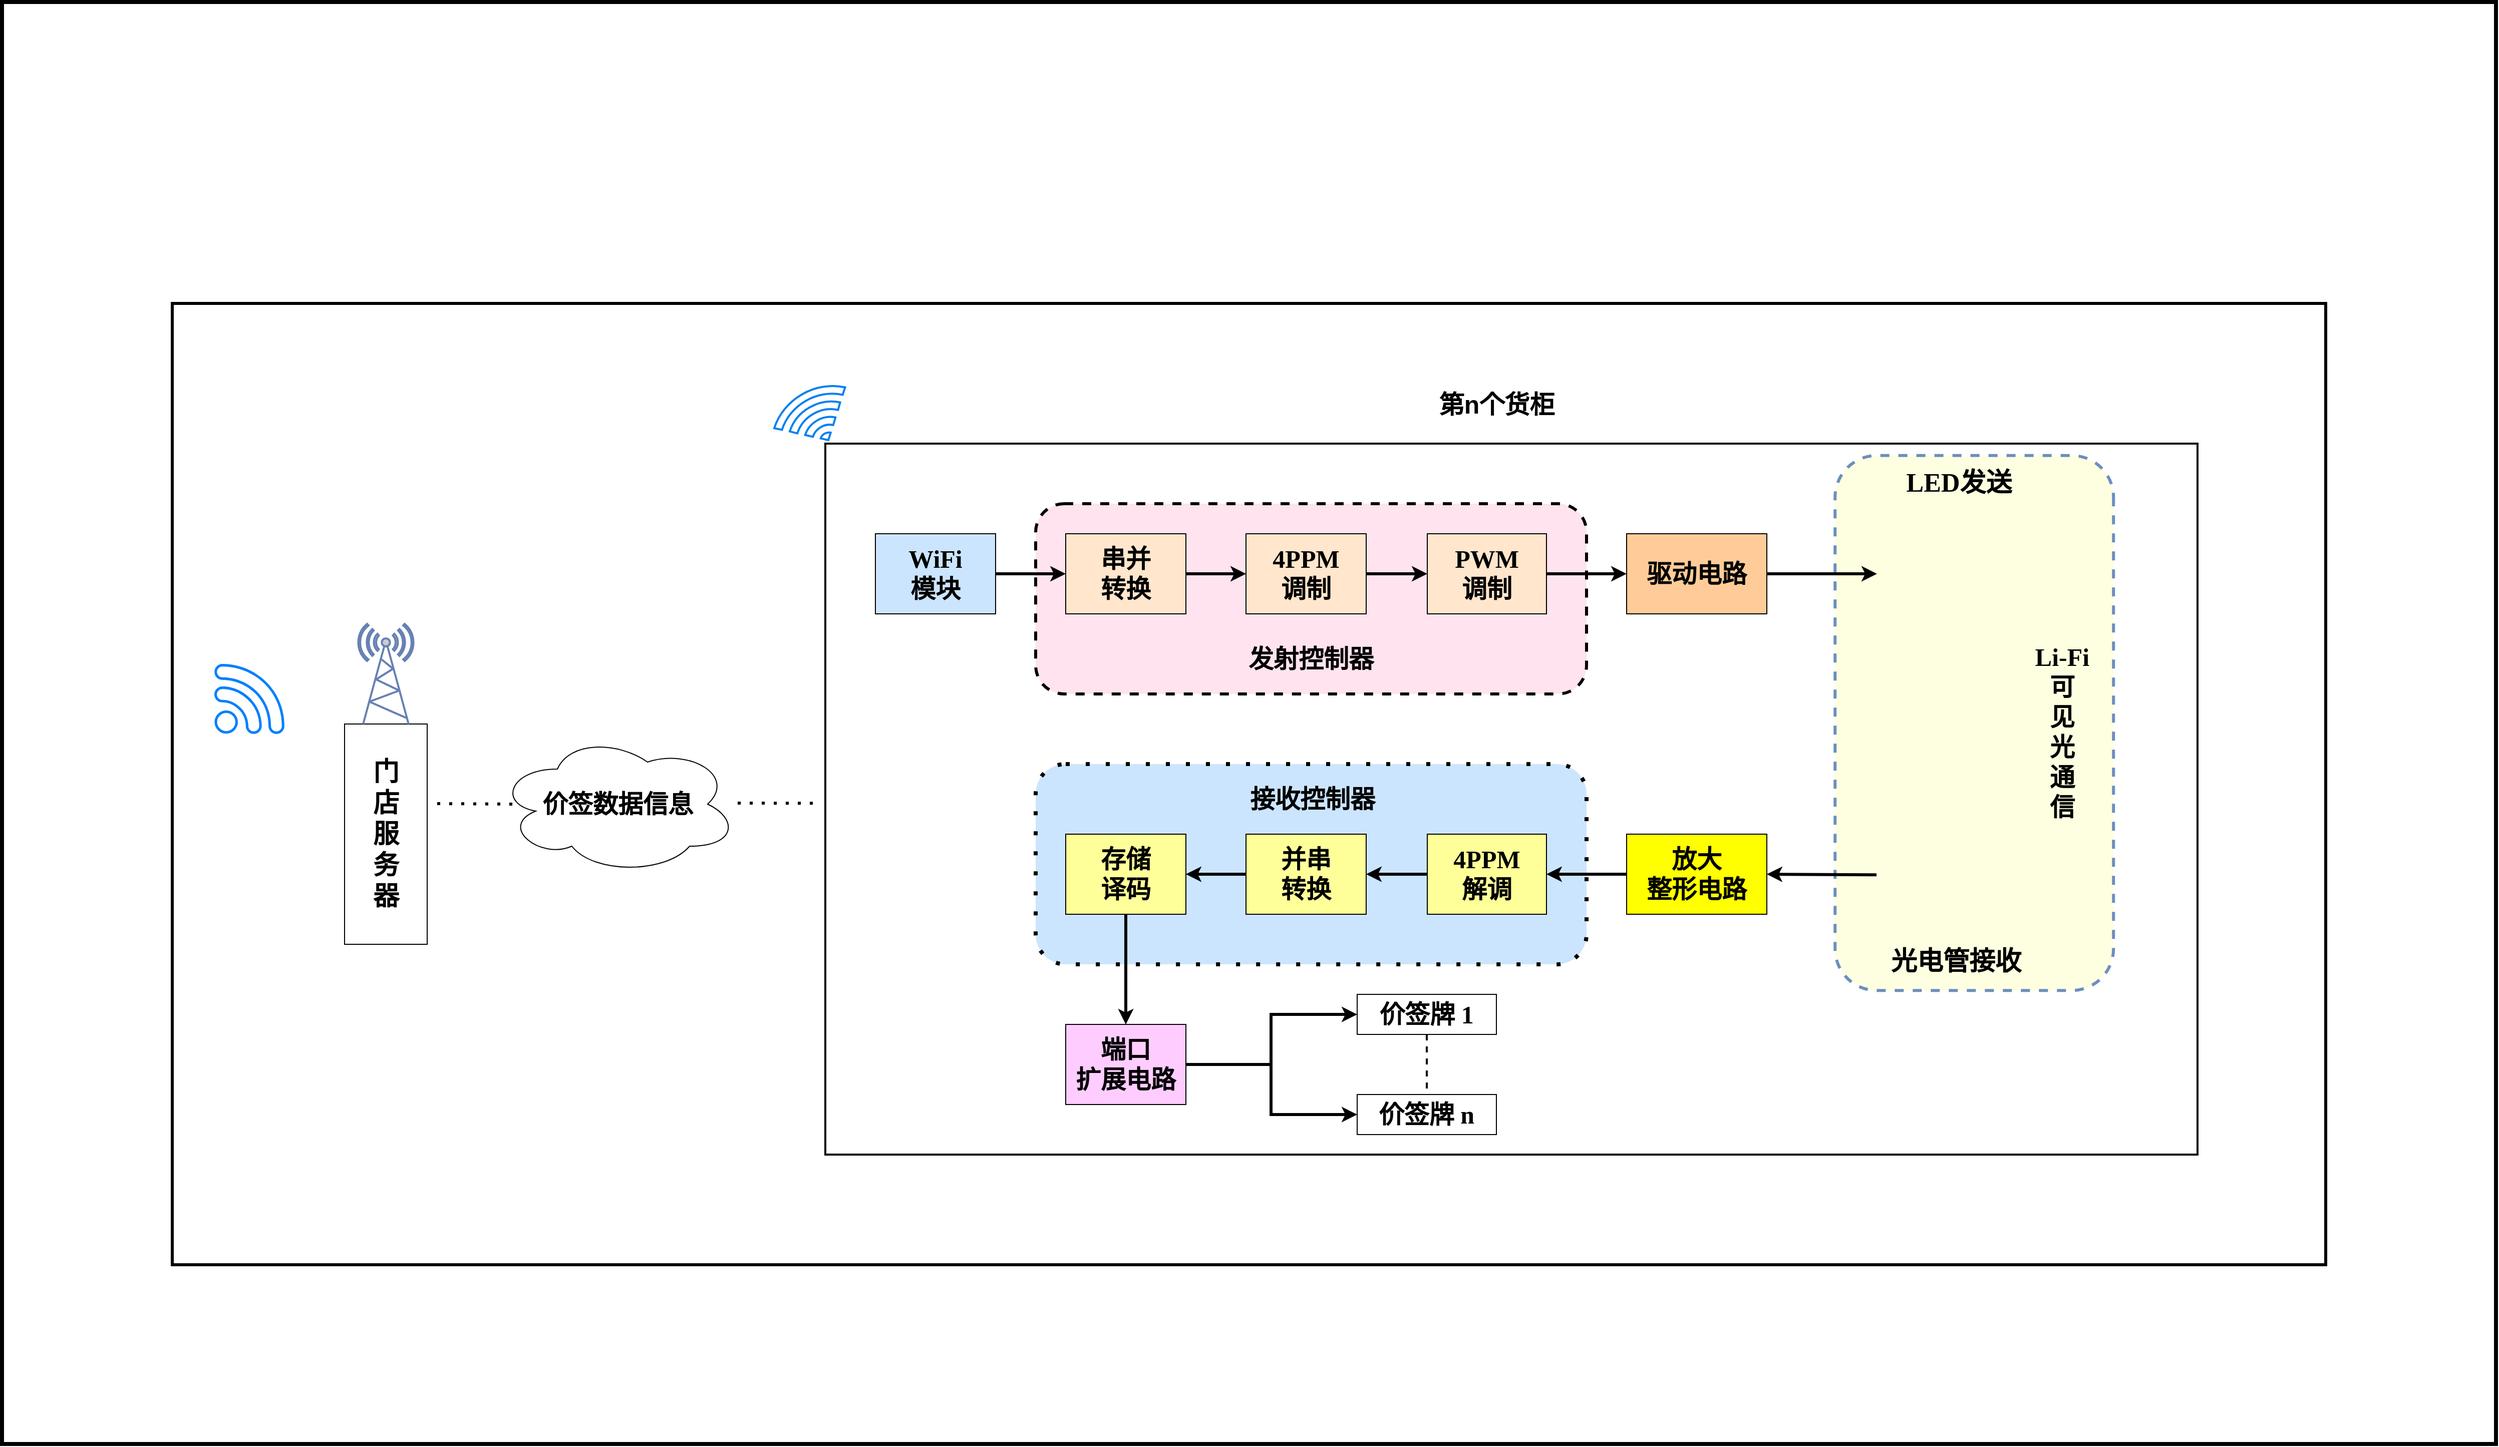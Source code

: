 <mxfile version="14.2.9" type="github">
  <diagram id="mznmLNT-LBeZ_tSl86b3" name="Page-1">
    <mxGraphModel dx="1865" dy="1748" grid="1" gridSize="10" guides="1" tooltips="1" connect="1" arrows="1" fold="1" page="1" pageScale="1" pageWidth="827" pageHeight="1169" math="0" shadow="0">
      <root>
        <mxCell id="0" />
        <mxCell id="1" parent="0" />
        <mxCell id="oYpV4RygmA6f6b69uz8--2" value="" style="rounded=0;whiteSpace=wrap;html=1;strokeWidth=4;fillColor=none;" parent="1" vertex="1">
          <mxGeometry x="-252" y="-461" width="2490" height="1440" as="geometry" />
        </mxCell>
        <mxCell id="9orjj6MwfOjdTgFFEBvU-66" value="" style="rounded=0;whiteSpace=wrap;html=1;strokeWidth=3;fillColor=none;fontFamily=Times New Roman;fontSize=20;" parent="1" vertex="1">
          <mxGeometry x="-82" y="-160" width="2150" height="960" as="geometry" />
        </mxCell>
        <mxCell id="9orjj6MwfOjdTgFFEBvU-8" value="" style="rounded=0;whiteSpace=wrap;html=1;fontFamily=Times New Roman;fontSize=18;fillColor=none;strokeWidth=2;" parent="1" vertex="1">
          <mxGeometry x="570" y="-20" width="1370" height="710" as="geometry" />
        </mxCell>
        <mxCell id="DoLCz1t5wqMQUGlAJeza-3" value="" style="rounded=1;whiteSpace=wrap;html=1;sketch=0;strokeWidth=3;dashed=1;rotation=90;strokeColor=#6c8ebf;fillColor=#FEFFE0;" parent="1" vertex="1">
          <mxGeometry x="1450" y="120" width="534.25" height="278" as="geometry" />
        </mxCell>
        <mxCell id="9orjj6MwfOjdTgFFEBvU-20" value="&lt;b style=&quot;font-size: 25px&quot;&gt;&lt;br&gt;&lt;br&gt;&lt;br&gt;&lt;br&gt;发射控制器&lt;/b&gt;" style="rounded=1;whiteSpace=wrap;html=1;fontFamily=Times New Roman;fontSize=20;strokeWidth=3;dashed=1;fillColor=#FFE3EE;" parent="1" vertex="1">
          <mxGeometry x="780" y="40" width="550" height="190" as="geometry" />
        </mxCell>
        <mxCell id="9orjj6MwfOjdTgFFEBvU-1" value="" style="html=1;verticalLabelPosition=bottom;align=center;labelBackgroundColor=#ffffff;verticalAlign=top;strokeWidth=2;strokeColor=#0080F0;shadow=0;dashed=0;shape=mxgraph.ios7.icons.wifi;pointerEvents=1;rotation=-30;" parent="1" vertex="1">
          <mxGeometry x="518.99" y="-72.7" width="81.68" height="52.7" as="geometry" />
        </mxCell>
        <mxCell id="9orjj6MwfOjdTgFFEBvU-4" value="&lt;font style=&quot;font-size: 25px&quot;&gt;价签数据信息&lt;/font&gt;" style="ellipse;shape=cloud;whiteSpace=wrap;html=1;fontFamily=Times New Roman;fontSize=18;fontStyle=1" parent="1" vertex="1">
          <mxGeometry x="242.5" y="270" width="240" height="140" as="geometry" />
        </mxCell>
        <mxCell id="9orjj6MwfOjdTgFFEBvU-5" value="&lt;b style=&quot;font-size: 26px&quot;&gt;门&lt;br&gt;店&lt;br&gt;服&lt;br&gt;务&lt;br&gt;器&lt;/b&gt;" style="rounded=0;whiteSpace=wrap;html=1;fontFamily=Times New Roman;fontSize=20;" parent="1" vertex="1">
          <mxGeometry x="90" y="260" width="82.5" height="220" as="geometry" />
        </mxCell>
        <mxCell id="9orjj6MwfOjdTgFFEBvU-6" value="" style="endArrow=none;dashed=1;html=1;dashPattern=1 3;strokeWidth=3;fontFamily=Times New Roman;fontSize=18;fontStyle=1" parent="1" edge="1">
          <mxGeometry width="50" height="50" relative="1" as="geometry">
            <mxPoint x="182.5" y="339.5" as="sourcePoint" />
            <mxPoint x="262.5" y="340" as="targetPoint" />
          </mxGeometry>
        </mxCell>
        <mxCell id="9orjj6MwfOjdTgFFEBvU-7" value="" style="endArrow=none;dashed=1;html=1;dashPattern=1 3;strokeWidth=3;fontFamily=Times New Roman;fontSize=18;fontStyle=1" parent="1" edge="1">
          <mxGeometry width="50" height="50" relative="1" as="geometry">
            <mxPoint x="482.5" y="339" as="sourcePoint" />
            <mxPoint x="562.5" y="339.17" as="targetPoint" />
          </mxGeometry>
        </mxCell>
        <mxCell id="9orjj6MwfOjdTgFFEBvU-9" value="&lt;b&gt;&lt;font style=&quot;font-size: 25px&quot;&gt;WiFi&lt;br&gt;模块&lt;/font&gt;&lt;/b&gt;" style="rounded=0;whiteSpace=wrap;html=1;fontFamily=Times New Roman;fontSize=18;labelBackgroundColor=none;fillColor=#CCE5FF;" parent="1" vertex="1">
          <mxGeometry x="620" y="70" width="120" height="80" as="geometry" />
        </mxCell>
        <mxCell id="9orjj6MwfOjdTgFFEBvU-10" value="&lt;font style=&quot;font-size: 25px&quot;&gt;&lt;b&gt;串并&lt;br&gt;转换&lt;/b&gt;&lt;/font&gt;" style="rounded=0;whiteSpace=wrap;html=1;fontFamily=Times New Roman;fontSize=18;fillColor=#FFE6CC;" parent="1" vertex="1">
          <mxGeometry x="810" y="70" width="120" height="80" as="geometry" />
        </mxCell>
        <mxCell id="9orjj6MwfOjdTgFFEBvU-12" value="" style="endArrow=classic;html=1;strokeWidth=3;fontFamily=Times New Roman;fontSize=20;exitX=1;exitY=0.5;exitDx=0;exitDy=0;entryX=0;entryY=0.5;entryDx=0;entryDy=0;" parent="1" source="9orjj6MwfOjdTgFFEBvU-9" target="9orjj6MwfOjdTgFFEBvU-10" edge="1">
          <mxGeometry width="50" height="50" relative="1" as="geometry">
            <mxPoint x="820" y="250" as="sourcePoint" />
            <mxPoint x="870" y="200" as="targetPoint" />
          </mxGeometry>
        </mxCell>
        <mxCell id="9orjj6MwfOjdTgFFEBvU-13" value="&lt;b&gt;&lt;font style=&quot;font-size: 25px&quot;&gt;4PPM&lt;br&gt;调制&lt;/font&gt;&lt;/b&gt;" style="rounded=0;whiteSpace=wrap;html=1;fontFamily=Times New Roman;fontSize=18;fillColor=#FFE6CC;" parent="1" vertex="1">
          <mxGeometry x="990" y="70" width="120" height="80" as="geometry" />
        </mxCell>
        <mxCell id="9orjj6MwfOjdTgFFEBvU-14" value="&lt;b&gt;&lt;font style=&quot;font-size: 25px&quot;&gt;PWM&lt;br&gt;调制&lt;/font&gt;&lt;/b&gt;" style="rounded=0;whiteSpace=wrap;html=1;fontFamily=Times New Roman;fontSize=18;fillColor=#FFE6CC;" parent="1" vertex="1">
          <mxGeometry x="1171" y="70" width="119" height="80" as="geometry" />
        </mxCell>
        <mxCell id="9orjj6MwfOjdTgFFEBvU-61" style="edgeStyle=none;rounded=0;orthogonalLoop=1;jettySize=auto;html=1;exitX=1;exitY=0.5;exitDx=0;exitDy=0;entryX=1;entryY=0.5;entryDx=0;entryDy=0;endArrow=classic;endFill=1;strokeColor=#000000;strokeWidth=3;fontFamily=Times New Roman;fontSize=20;" parent="1" source="9orjj6MwfOjdTgFFEBvU-15" target="9orjj6MwfOjdTgFFEBvU-59" edge="1">
          <mxGeometry relative="1" as="geometry" />
        </mxCell>
        <mxCell id="9orjj6MwfOjdTgFFEBvU-15" value="&lt;b&gt;&lt;font style=&quot;font-size: 25px&quot;&gt;驱动电路&lt;/font&gt;&lt;/b&gt;" style="rounded=0;whiteSpace=wrap;html=1;fontFamily=Times New Roman;fontSize=18;fillColor=#FFCC99;" parent="1" vertex="1">
          <mxGeometry x="1370" y="70" width="140" height="80" as="geometry" />
        </mxCell>
        <mxCell id="9orjj6MwfOjdTgFFEBvU-17" value="" style="endArrow=classic;html=1;strokeWidth=3;fontFamily=Times New Roman;fontSize=20;exitX=1;exitY=0.5;exitDx=0;exitDy=0;entryX=0;entryY=0.5;entryDx=0;entryDy=0;" parent="1" source="9orjj6MwfOjdTgFFEBvU-10" target="9orjj6MwfOjdTgFFEBvU-13" edge="1">
          <mxGeometry width="50" height="50" relative="1" as="geometry">
            <mxPoint x="1080" y="250" as="sourcePoint" />
            <mxPoint x="1130" y="200" as="targetPoint" />
          </mxGeometry>
        </mxCell>
        <mxCell id="9orjj6MwfOjdTgFFEBvU-18" value="" style="endArrow=classic;html=1;strokeWidth=3;fontFamily=Times New Roman;fontSize=20;exitX=1;exitY=0.5;exitDx=0;exitDy=0;" parent="1" source="9orjj6MwfOjdTgFFEBvU-14" target="9orjj6MwfOjdTgFFEBvU-15" edge="1">
          <mxGeometry width="50" height="50" relative="1" as="geometry">
            <mxPoint x="1080" y="250" as="sourcePoint" />
            <mxPoint x="1130" y="200" as="targetPoint" />
          </mxGeometry>
        </mxCell>
        <mxCell id="9orjj6MwfOjdTgFFEBvU-19" value="" style="endArrow=classic;html=1;strokeWidth=3;fontFamily=Times New Roman;fontSize=20;exitX=1;exitY=0.5;exitDx=0;exitDy=0;entryX=0;entryY=0.5;entryDx=0;entryDy=0;" parent="1" source="9orjj6MwfOjdTgFFEBvU-13" target="9orjj6MwfOjdTgFFEBvU-14" edge="1">
          <mxGeometry width="50" height="50" relative="1" as="geometry">
            <mxPoint x="1080" y="250" as="sourcePoint" />
            <mxPoint x="1130" y="200" as="targetPoint" />
          </mxGeometry>
        </mxCell>
        <mxCell id="9orjj6MwfOjdTgFFEBvU-28" value="" style="rounded=1;whiteSpace=wrap;html=1;fontFamily=Times New Roman;fontSize=20;dashed=1;strokeWidth=4;dashPattern=1 4;fillColor=#CCE5FF;" parent="1" vertex="1">
          <mxGeometry x="780" y="300" width="550" height="200" as="geometry" />
        </mxCell>
        <mxCell id="9orjj6MwfOjdTgFFEBvU-29" value="&lt;b&gt;&lt;font style=&quot;font-size: 25px&quot;&gt;接收控制器&lt;/font&gt;&lt;/b&gt;" style="text;html=1;strokeColor=none;fillColor=none;align=center;verticalAlign=middle;whiteSpace=wrap;rounded=0;dashed=1;fontFamily=Times New Roman;fontSize=20;" parent="1" vertex="1">
          <mxGeometry x="990" y="325" width="132.5" height="20" as="geometry" />
        </mxCell>
        <mxCell id="9orjj6MwfOjdTgFFEBvU-47" style="edgeStyle=orthogonalEdgeStyle;rounded=0;orthogonalLoop=1;jettySize=auto;html=1;exitX=0.5;exitY=1;exitDx=0;exitDy=0;strokeWidth=3;fontFamily=Times New Roman;fontSize=20;" parent="1" source="9orjj6MwfOjdTgFFEBvU-38" target="9orjj6MwfOjdTgFFEBvU-46" edge="1">
          <mxGeometry relative="1" as="geometry" />
        </mxCell>
        <mxCell id="9orjj6MwfOjdTgFFEBvU-38" value="&lt;b&gt;&lt;font style=&quot;font-size: 25px&quot;&gt;存储&lt;br&gt;译码&lt;/font&gt;&lt;/b&gt;" style="rounded=0;whiteSpace=wrap;html=1;fontFamily=Times New Roman;fontSize=18;fillColor=#FFFF99;" parent="1" vertex="1">
          <mxGeometry x="810" y="370" width="120" height="80" as="geometry" />
        </mxCell>
        <mxCell id="9orjj6MwfOjdTgFFEBvU-39" value="&lt;b style=&quot;font-size: 25px&quot;&gt;并串&lt;br&gt;转换&lt;/b&gt;" style="rounded=0;whiteSpace=wrap;html=1;fontFamily=Times New Roman;fontSize=18;fillColor=#FFFF99;" parent="1" vertex="1">
          <mxGeometry x="990" y="370" width="120" height="80" as="geometry" />
        </mxCell>
        <mxCell id="9orjj6MwfOjdTgFFEBvU-40" value="&lt;b style=&quot;font-size: 25px&quot;&gt;4PPM&lt;br&gt;解调&lt;/b&gt;" style="rounded=0;whiteSpace=wrap;html=1;fontFamily=Times New Roman;fontSize=18;fillColor=#FFFF99;" parent="1" vertex="1">
          <mxGeometry x="1171" y="370" width="119" height="80" as="geometry" />
        </mxCell>
        <mxCell id="9orjj6MwfOjdTgFFEBvU-62" style="edgeStyle=none;rounded=0;orthogonalLoop=1;jettySize=auto;html=1;exitX=1;exitY=0.5;exitDx=0;exitDy=0;entryX=0;entryY=0.5;entryDx=0;entryDy=0;endArrow=none;endFill=0;strokeColor=#000000;strokeWidth=3;fontFamily=Times New Roman;fontSize=20;startArrow=classic;startFill=1;" parent="1" source="9orjj6MwfOjdTgFFEBvU-41" edge="1">
          <mxGeometry relative="1" as="geometry">
            <mxPoint x="1619.5" y="410.625" as="targetPoint" />
          </mxGeometry>
        </mxCell>
        <mxCell id="9orjj6MwfOjdTgFFEBvU-41" value="&lt;b&gt;&lt;font style=&quot;font-size: 25px&quot;&gt;放大&lt;br&gt;整形电路&lt;/font&gt;&lt;/b&gt;" style="rounded=0;whiteSpace=wrap;html=1;fontFamily=Times New Roman;fontSize=18;fillColor=#FFFF00;" parent="1" vertex="1">
          <mxGeometry x="1370" y="370" width="140" height="80" as="geometry" />
        </mxCell>
        <mxCell id="9orjj6MwfOjdTgFFEBvU-42" value="" style="endArrow=none;html=1;strokeWidth=3;fontFamily=Times New Roman;fontSize=20;exitX=1;exitY=0.5;exitDx=0;exitDy=0;entryX=0;entryY=0.5;entryDx=0;entryDy=0;startArrow=classic;startFill=1;endFill=0;" parent="1" source="9orjj6MwfOjdTgFFEBvU-38" target="9orjj6MwfOjdTgFFEBvU-39" edge="1">
          <mxGeometry width="50" height="50" relative="1" as="geometry">
            <mxPoint x="1080" y="550" as="sourcePoint" />
            <mxPoint x="1130" y="500" as="targetPoint" />
          </mxGeometry>
        </mxCell>
        <mxCell id="9orjj6MwfOjdTgFFEBvU-43" value="" style="endArrow=none;html=1;strokeWidth=3;fontFamily=Times New Roman;fontSize=20;exitX=1;exitY=0.5;exitDx=0;exitDy=0;startArrow=classic;startFill=1;endFill=0;" parent="1" source="9orjj6MwfOjdTgFFEBvU-40" target="9orjj6MwfOjdTgFFEBvU-41" edge="1">
          <mxGeometry width="50" height="50" relative="1" as="geometry">
            <mxPoint x="1080" y="550" as="sourcePoint" />
            <mxPoint x="1130" y="500" as="targetPoint" />
          </mxGeometry>
        </mxCell>
        <mxCell id="9orjj6MwfOjdTgFFEBvU-44" value="" style="endArrow=none;html=1;strokeWidth=3;fontFamily=Times New Roman;fontSize=20;exitX=1;exitY=0.5;exitDx=0;exitDy=0;entryX=0;entryY=0.5;entryDx=0;entryDy=0;startArrow=classic;startFill=1;endFill=0;" parent="1" source="9orjj6MwfOjdTgFFEBvU-39" target="9orjj6MwfOjdTgFFEBvU-40" edge="1">
          <mxGeometry width="50" height="50" relative="1" as="geometry">
            <mxPoint x="1080" y="550" as="sourcePoint" />
            <mxPoint x="1130" y="500" as="targetPoint" />
          </mxGeometry>
        </mxCell>
        <mxCell id="9orjj6MwfOjdTgFFEBvU-57" style="rounded=0;orthogonalLoop=1;jettySize=auto;html=1;entryX=0;entryY=0.5;entryDx=0;entryDy=0;entryPerimeter=0;strokeColor=#000000;strokeWidth=3;fontFamily=Times New Roman;fontSize=20;endArrow=none;endFill=0;" parent="1" source="9orjj6MwfOjdTgFFEBvU-46" target="9orjj6MwfOjdTgFFEBvU-52" edge="1">
          <mxGeometry relative="1" as="geometry" />
        </mxCell>
        <mxCell id="9orjj6MwfOjdTgFFEBvU-46" value="&lt;span style=&quot;font-size: 25px&quot;&gt;&lt;b&gt;端口&lt;br&gt;扩展电路&lt;/b&gt;&lt;/span&gt;" style="rounded=0;whiteSpace=wrap;html=1;fontFamily=Times New Roman;fontSize=18;fillColor=#FFCCFF;" parent="1" vertex="1">
          <mxGeometry x="810" y="560" width="120" height="80" as="geometry" />
        </mxCell>
        <mxCell id="9orjj6MwfOjdTgFFEBvU-48" value="&lt;b&gt;&lt;font style=&quot;font-size: 25px&quot;&gt;价签牌 1&lt;/font&gt;&lt;/b&gt;" style="rounded=0;whiteSpace=wrap;html=1;fontFamily=Times New Roman;fontSize=18;" parent="1" vertex="1">
          <mxGeometry x="1101" y="530" width="139" height="40" as="geometry" />
        </mxCell>
        <mxCell id="9orjj6MwfOjdTgFFEBvU-49" value="&lt;b&gt;&lt;font style=&quot;font-size: 25px&quot;&gt;价签牌 n&lt;/font&gt;&lt;/b&gt;" style="rounded=0;whiteSpace=wrap;html=1;fontFamily=Times New Roman;fontSize=18;" parent="1" vertex="1">
          <mxGeometry x="1101" y="630" width="139" height="40" as="geometry" />
        </mxCell>
        <mxCell id="9orjj6MwfOjdTgFFEBvU-50" value="" style="endArrow=none;dashed=1;html=1;strokeWidth=2;fontFamily=Times New Roman;fontSize=20;exitX=0.5;exitY=1;exitDx=0;exitDy=0;entryX=0.5;entryY=0;entryDx=0;entryDy=0;" parent="1" source="9orjj6MwfOjdTgFFEBvU-48" target="9orjj6MwfOjdTgFFEBvU-49" edge="1">
          <mxGeometry width="50" height="50" relative="1" as="geometry">
            <mxPoint x="970" y="320" as="sourcePoint" />
            <mxPoint x="1040" y="270" as="targetPoint" />
          </mxGeometry>
        </mxCell>
        <mxCell id="9orjj6MwfOjdTgFFEBvU-55" style="edgeStyle=none;rounded=0;orthogonalLoop=1;jettySize=auto;html=1;exitX=1;exitY=0;exitDx=0;exitDy=0;exitPerimeter=0;entryX=0;entryY=0.5;entryDx=0;entryDy=0;strokeColor=#000000;strokeWidth=3;fontFamily=Times New Roman;fontSize=20;" parent="1" source="9orjj6MwfOjdTgFFEBvU-52" target="9orjj6MwfOjdTgFFEBvU-48" edge="1">
          <mxGeometry relative="1" as="geometry" />
        </mxCell>
        <mxCell id="9orjj6MwfOjdTgFFEBvU-56" style="edgeStyle=none;rounded=0;orthogonalLoop=1;jettySize=auto;html=1;exitX=1;exitY=1;exitDx=0;exitDy=0;exitPerimeter=0;entryX=0;entryY=0.5;entryDx=0;entryDy=0;strokeColor=#000000;strokeWidth=3;fontFamily=Times New Roman;fontSize=20;" parent="1" source="9orjj6MwfOjdTgFFEBvU-52" target="9orjj6MwfOjdTgFFEBvU-49" edge="1">
          <mxGeometry relative="1" as="geometry" />
        </mxCell>
        <mxCell id="9orjj6MwfOjdTgFFEBvU-52" value="" style="strokeWidth=3;html=1;shape=mxgraph.flowchart.annotation_2;align=left;labelPosition=right;pointerEvents=1;fillColor=none;fontFamily=Times New Roman;fontSize=20;" parent="1" vertex="1">
          <mxGeometry x="990" y="550" width="50" height="100" as="geometry" />
        </mxCell>
        <mxCell id="9orjj6MwfOjdTgFFEBvU-58" value="" style="fontColor=#0066CC;verticalAlign=top;verticalLabelPosition=bottom;labelPosition=center;align=center;html=1;outlineConnect=0;fillColor=#CCCCCC;strokeColor=#6881B3;gradientColor=none;gradientDirection=north;strokeWidth=2;shape=mxgraph.networks.radio_tower;" parent="1" vertex="1">
          <mxGeometry x="103.75" y="160" width="55" height="100" as="geometry" />
        </mxCell>
        <mxCell id="9orjj6MwfOjdTgFFEBvU-59" value="" style="shape=image;html=1;verticalAlign=top;verticalLabelPosition=bottom;labelBackgroundColor=#ffffff;imageAspect=0;aspect=fixed;image=https://cdn3.iconfinder.com/data/icons/android-ui-5/10/16-128.png;strokeWidth=2;fillColor=none;fontFamily=Times New Roman;fontSize=20;rotation=-180;" parent="1" vertex="1">
          <mxGeometry x="1620" y="29" width="162" height="162" as="geometry" />
        </mxCell>
        <mxCell id="9orjj6MwfOjdTgFFEBvU-63" value="&lt;font size=&quot;1&quot;&gt;&lt;b style=&quot;font-size: 26px&quot;&gt;光电管接收&lt;/b&gt;&lt;/font&gt;" style="text;html=1;strokeColor=none;fillColor=none;align=center;verticalAlign=middle;whiteSpace=wrap;rounded=0;fontFamily=Times New Roman;fontSize=20;" parent="1" vertex="1">
          <mxGeometry x="1619" y="487" width="160" height="20" as="geometry" />
        </mxCell>
        <mxCell id="9orjj6MwfOjdTgFFEBvU-64" value="&lt;font size=&quot;1&quot;&gt;&lt;b style=&quot;font-size: 26px&quot;&gt;LED发送&lt;/b&gt;&lt;/font&gt;" style="text;html=1;strokeColor=none;fillColor=none;align=center;verticalAlign=middle;whiteSpace=wrap;rounded=0;fontFamily=Times New Roman;fontSize=20;" parent="1" vertex="1">
          <mxGeometry x="1622" y="9" width="160" height="20" as="geometry" />
        </mxCell>
        <mxCell id="oYpV4RygmA6f6b69uz8--1" value="&lt;font style=&quot;font-size: 25px&quot;&gt;&lt;b&gt;第n个货柜&lt;/b&gt;&lt;/font&gt;" style="text;html=1;strokeColor=none;fillColor=none;align=center;verticalAlign=middle;whiteSpace=wrap;rounded=0;dashed=1;" parent="1" vertex="1">
          <mxGeometry x="1161" y="-80" width="159" height="40" as="geometry" />
        </mxCell>
        <mxCell id="DoLCz1t5wqMQUGlAJeza-1" value="" style="pointerEvents=1;shadow=0;dashed=0;html=1;strokeColor=none;aspect=fixed;labelPosition=center;verticalLabelPosition=bottom;verticalAlign=top;align=center;outlineConnect=0;shape=mxgraph.vvd.wi_fi;fillColor=#007FFF;" parent="1" vertex="1">
          <mxGeometry x="-40" y="200" width="70" height="70" as="geometry" />
        </mxCell>
        <mxCell id="DoLCz1t5wqMQUGlAJeza-2" value="" style="shape=image;html=1;verticalAlign=top;verticalLabelPosition=bottom;labelBackgroundColor=#ffffff;imageAspect=0;aspect=fixed;image=https://cdn2.iconfinder.com/data/icons/electronic-13/480/6-electronic-led-icon-2-128.png;sketch=0;fillColor=#007FFF;" parent="1" vertex="1">
          <mxGeometry x="1622" y="333" width="154" height="154" as="geometry" />
        </mxCell>
        <mxCell id="DoLCz1t5wqMQUGlAJeza-4" value="&lt;font style=&quot;font-size: 25px&quot; face=&quot;Times New Roman&quot;&gt;&lt;b&gt;Li-Fi&lt;br&gt;可&lt;br&gt;见&lt;br&gt;光&lt;br&gt;通&lt;br&gt;信&lt;/b&gt;&lt;/font&gt;" style="text;html=1;strokeColor=none;fillColor=none;align=center;verticalAlign=middle;whiteSpace=wrap;rounded=0;dashed=1;sketch=0;" parent="1" vertex="1">
          <mxGeometry x="1770" y="150" width="70" height="236" as="geometry" />
        </mxCell>
      </root>
    </mxGraphModel>
  </diagram>
</mxfile>
